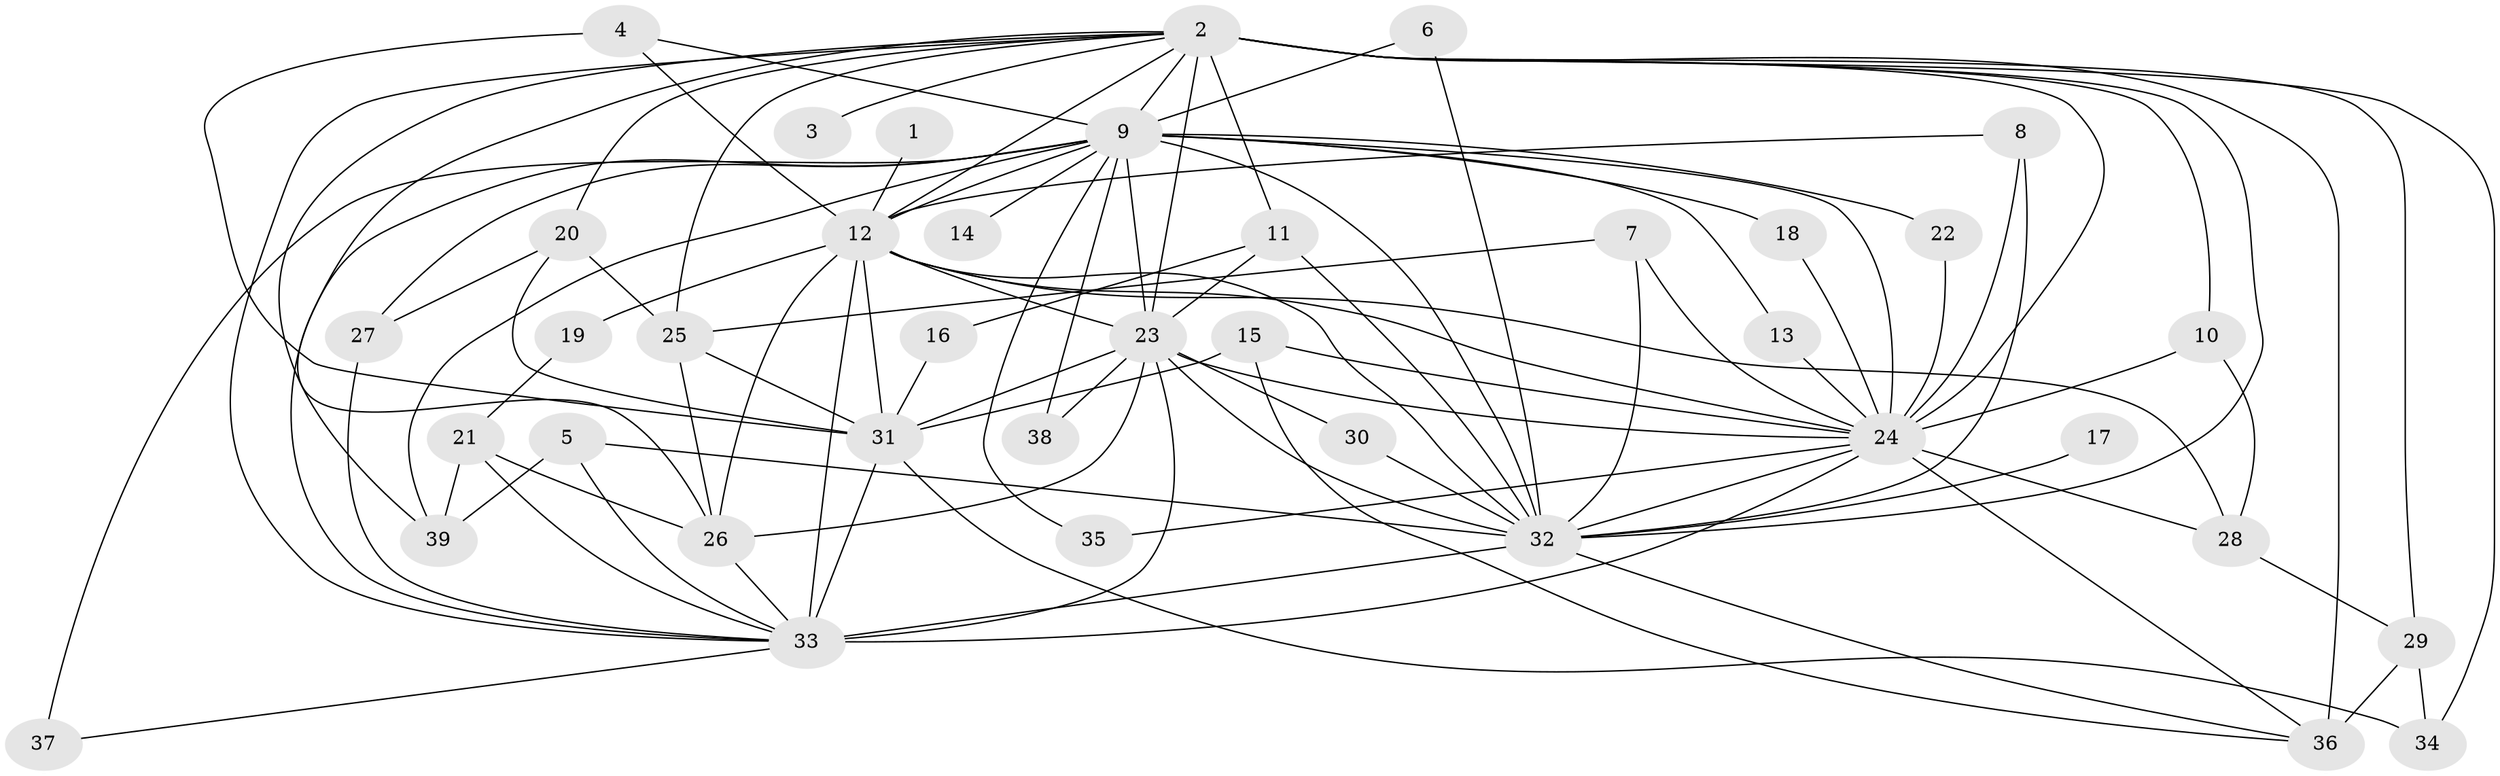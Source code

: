 // original degree distribution, {13: 0.01282051282051282, 20: 0.02564102564102564, 17: 0.01282051282051282, 15: 0.01282051282051282, 19: 0.02564102564102564, 16: 0.01282051282051282, 21: 0.01282051282051282, 18: 0.01282051282051282, 5: 0.0641025641025641, 2: 0.5769230769230769, 3: 0.16666666666666666, 10: 0.01282051282051282, 6: 0.02564102564102564, 4: 0.02564102564102564}
// Generated by graph-tools (version 1.1) at 2025/01/03/09/25 03:01:16]
// undirected, 39 vertices, 98 edges
graph export_dot {
graph [start="1"]
  node [color=gray90,style=filled];
  1;
  2;
  3;
  4;
  5;
  6;
  7;
  8;
  9;
  10;
  11;
  12;
  13;
  14;
  15;
  16;
  17;
  18;
  19;
  20;
  21;
  22;
  23;
  24;
  25;
  26;
  27;
  28;
  29;
  30;
  31;
  32;
  33;
  34;
  35;
  36;
  37;
  38;
  39;
  1 -- 12 [weight=1.0];
  2 -- 3 [weight=1.0];
  2 -- 9 [weight=4.0];
  2 -- 10 [weight=1.0];
  2 -- 11 [weight=1.0];
  2 -- 12 [weight=2.0];
  2 -- 20 [weight=2.0];
  2 -- 23 [weight=2.0];
  2 -- 24 [weight=4.0];
  2 -- 25 [weight=1.0];
  2 -- 26 [weight=1.0];
  2 -- 29 [weight=1.0];
  2 -- 32 [weight=2.0];
  2 -- 33 [weight=2.0];
  2 -- 34 [weight=1.0];
  2 -- 36 [weight=3.0];
  2 -- 39 [weight=1.0];
  4 -- 9 [weight=1.0];
  4 -- 12 [weight=1.0];
  4 -- 31 [weight=1.0];
  5 -- 32 [weight=1.0];
  5 -- 33 [weight=1.0];
  5 -- 39 [weight=1.0];
  6 -- 9 [weight=1.0];
  6 -- 32 [weight=1.0];
  7 -- 24 [weight=1.0];
  7 -- 25 [weight=1.0];
  7 -- 32 [weight=1.0];
  8 -- 12 [weight=1.0];
  8 -- 24 [weight=1.0];
  8 -- 32 [weight=1.0];
  9 -- 12 [weight=3.0];
  9 -- 13 [weight=1.0];
  9 -- 14 [weight=2.0];
  9 -- 18 [weight=1.0];
  9 -- 22 [weight=1.0];
  9 -- 23 [weight=3.0];
  9 -- 24 [weight=4.0];
  9 -- 27 [weight=1.0];
  9 -- 32 [weight=2.0];
  9 -- 33 [weight=3.0];
  9 -- 35 [weight=1.0];
  9 -- 37 [weight=2.0];
  9 -- 38 [weight=1.0];
  9 -- 39 [weight=1.0];
  10 -- 24 [weight=1.0];
  10 -- 28 [weight=1.0];
  11 -- 16 [weight=1.0];
  11 -- 23 [weight=1.0];
  11 -- 32 [weight=1.0];
  12 -- 19 [weight=1.0];
  12 -- 23 [weight=2.0];
  12 -- 24 [weight=2.0];
  12 -- 26 [weight=1.0];
  12 -- 28 [weight=1.0];
  12 -- 31 [weight=1.0];
  12 -- 32 [weight=1.0];
  12 -- 33 [weight=1.0];
  13 -- 24 [weight=1.0];
  15 -- 24 [weight=1.0];
  15 -- 31 [weight=1.0];
  15 -- 36 [weight=1.0];
  16 -- 31 [weight=2.0];
  17 -- 32 [weight=1.0];
  18 -- 24 [weight=1.0];
  19 -- 21 [weight=1.0];
  20 -- 25 [weight=1.0];
  20 -- 27 [weight=1.0];
  20 -- 31 [weight=1.0];
  21 -- 26 [weight=1.0];
  21 -- 33 [weight=1.0];
  21 -- 39 [weight=1.0];
  22 -- 24 [weight=1.0];
  23 -- 24 [weight=3.0];
  23 -- 26 [weight=1.0];
  23 -- 30 [weight=1.0];
  23 -- 31 [weight=1.0];
  23 -- 32 [weight=1.0];
  23 -- 33 [weight=4.0];
  23 -- 38 [weight=1.0];
  24 -- 28 [weight=2.0];
  24 -- 32 [weight=2.0];
  24 -- 33 [weight=2.0];
  24 -- 35 [weight=1.0];
  24 -- 36 [weight=1.0];
  25 -- 26 [weight=1.0];
  25 -- 31 [weight=2.0];
  26 -- 33 [weight=1.0];
  27 -- 33 [weight=1.0];
  28 -- 29 [weight=1.0];
  29 -- 34 [weight=1.0];
  29 -- 36 [weight=1.0];
  30 -- 32 [weight=1.0];
  31 -- 33 [weight=1.0];
  31 -- 34 [weight=1.0];
  32 -- 33 [weight=3.0];
  32 -- 36 [weight=1.0];
  33 -- 37 [weight=1.0];
}
